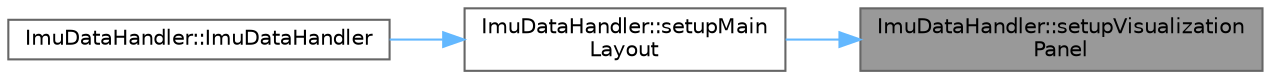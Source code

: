 digraph "ImuDataHandler::setupVisualizationPanel"
{
 // LATEX_PDF_SIZE
  bgcolor="transparent";
  edge [fontname=Helvetica,fontsize=10,labelfontname=Helvetica,labelfontsize=10];
  node [fontname=Helvetica,fontsize=10,shape=box,height=0.2,width=0.4];
  rankdir="RL";
  Node1 [id="Node000001",label="ImuDataHandler::setupVisualization\lPanel",height=0.2,width=0.4,color="gray40", fillcolor="grey60", style="filled", fontcolor="black",tooltip="Konfiguruje prawy panel wizualizacji, zawierający model 3D i kompas."];
  Node1 -> Node2 [id="edge1_Node000001_Node000002",dir="back",color="steelblue1",style="solid",tooltip=" "];
  Node2 [id="Node000002",label="ImuDataHandler::setupMain\lLayout",height=0.2,width=0.4,color="grey40", fillcolor="white", style="filled",URL="$class_imu_data_handler.html#ac2a199dc1a1aed47e0ac97509bf0ae56",tooltip="Konfiguruje główny układ interfejsu użytkownika, tworząc i rozmieszczając panele."];
  Node2 -> Node3 [id="edge2_Node000002_Node000003",dir="back",color="steelblue1",style="solid",tooltip=" "];
  Node3 [id="Node000003",label="ImuDataHandler::ImuDataHandler",height=0.2,width=0.4,color="grey40", fillcolor="white", style="filled",URL="$class_imu_data_handler.html#a1ebcd9d4e4ff48f36ca78edcbcece7c7",tooltip="Konstruktor klasy ImuDataHandler."];
}
